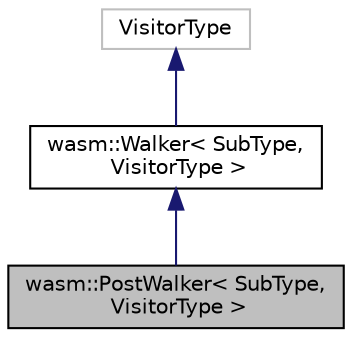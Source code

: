 digraph "wasm::PostWalker&lt; SubType, VisitorType &gt;"
{
  edge [fontname="Helvetica",fontsize="10",labelfontname="Helvetica",labelfontsize="10"];
  node [fontname="Helvetica",fontsize="10",shape=record];
  Node7 [label="wasm::PostWalker\< SubType,\l VisitorType \>",height=0.2,width=0.4,color="black", fillcolor="grey75", style="filled", fontcolor="black"];
  Node8 -> Node7 [dir="back",color="midnightblue",fontsize="10",style="solid"];
  Node8 [label="wasm::Walker\< SubType,\l VisitorType \>",height=0.2,width=0.4,color="black", fillcolor="white", style="filled",URL="$structwasm_1_1_walker.html"];
  Node9 -> Node8 [dir="back",color="midnightblue",fontsize="10",style="solid"];
  Node9 [label="VisitorType",height=0.2,width=0.4,color="grey75", fillcolor="white", style="filled"];
}
